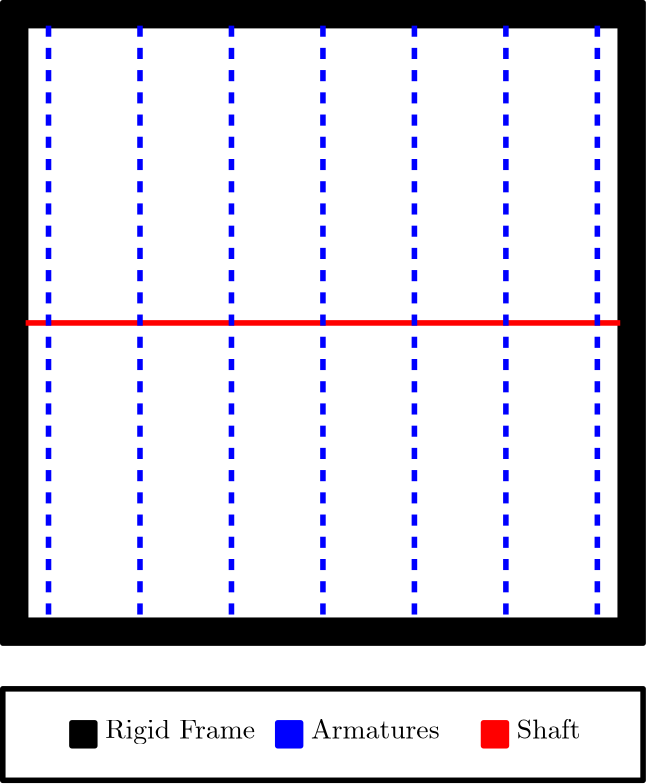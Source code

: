 <?xml version="1.0"?>
<!DOCTYPE ipe SYSTEM "ipe.dtd">
<ipe version="70005" creator="Ipe 7.1.4">
<info created="D:20141011171119" modified="D:20141016182853"/>
<ipestyle name="bigpaper">
<layout paper="10000 6000" origin="0 0" frame="10000 6000"/>
<titlestyle pos="10 10" size="LARGE" color="title"  valign="baseline"/>
</ipestyle>
<ipestyle name="basic">
<symbol name="arrow/arc(spx)">
<path stroke="sym-stroke" fill="sym-stroke" pen="sym-pen">
0 0 m
-1 0.333 l
-1 -0.333 l
h
</path>
</symbol>
<symbol name="arrow/farc(spx)">
<path stroke="sym-stroke" fill="white" pen="sym-pen">
0 0 m
-1 0.333 l
-1 -0.333 l
h
</path>
</symbol>
<symbol name="mark/circle(sx)" transformations="translations">
<path fill="sym-stroke">
0.6 0 0 0.6 0 0 e
0.4 0 0 0.4 0 0 e
</path>
</symbol>
<symbol name="mark/disk(sx)" transformations="translations">
<path fill="sym-stroke">
0.6 0 0 0.6 0 0 e
</path>
</symbol>
<symbol name="mark/fdisk(sfx)" transformations="translations">
<group>
<path fill="sym-fill">
0.5 0 0 0.5 0 0 e
</path>
<path fill="sym-stroke" fillrule="eofill">
0.6 0 0 0.6 0 0 e
0.4 0 0 0.4 0 0 e
</path>
</group>
</symbol>
<symbol name="mark/box(sx)" transformations="translations">
<path fill="sym-stroke" fillrule="eofill">
-0.6 -0.6 m
0.6 -0.6 l
0.6 0.6 l
-0.6 0.6 l
h
-0.4 -0.4 m
0.4 -0.4 l
0.4 0.4 l
-0.4 0.4 l
h
</path>
</symbol>
<symbol name="mark/square(sx)" transformations="translations">
<path fill="sym-stroke">
-0.6 -0.6 m
0.6 -0.6 l
0.6 0.6 l
-0.6 0.6 l
h
</path>
</symbol>
<symbol name="mark/fsquare(sfx)" transformations="translations">
<group>
<path fill="sym-fill">
-0.5 -0.5 m
0.5 -0.5 l
0.5 0.5 l
-0.5 0.5 l
h
</path>
<path fill="sym-stroke" fillrule="eofill">
-0.6 -0.6 m
0.6 -0.6 l
0.6 0.6 l
-0.6 0.6 l
h
-0.4 -0.4 m
0.4 -0.4 l
0.4 0.4 l
-0.4 0.4 l
h
</path>
</group>
</symbol>
<symbol name="mark/cross(sx)" transformations="translations">
<group>
<path fill="sym-stroke">
-0.43 -0.57 m
0.57 0.43 l
0.43 0.57 l
-0.57 -0.43 l
h
</path>
<path fill="sym-stroke">
-0.43 0.57 m
0.57 -0.43 l
0.43 -0.57 l
-0.57 0.43 l
h
</path>
</group>
</symbol>
<symbol name="arrow/fnormal(spx)">
<path stroke="sym-stroke" fill="white" pen="sym-pen">
0 0 m
-1 0.333 l
-1 -0.333 l
h
</path>
</symbol>
<symbol name="arrow/pointed(spx)">
<path stroke="sym-stroke" fill="sym-stroke" pen="sym-pen">
0 0 m
-1 0.333 l
-0.8 0 l
-1 -0.333 l
h
</path>
</symbol>
<symbol name="arrow/fpointed(spx)">
<path stroke="sym-stroke" fill="white" pen="sym-pen">
0 0 m
-1 0.333 l
-0.8 0 l
-1 -0.333 l
h
</path>
</symbol>
<symbol name="arrow/linear(spx)">
<path stroke="sym-stroke" pen="sym-pen">
-1 0.333 m
0 0 l
-1 -0.333 l
</path>
</symbol>
<symbol name="arrow/fdouble(spx)">
<path stroke="sym-stroke" fill="white" pen="sym-pen">
0 0 m
-1 0.333 l
-1 -0.333 l
h
-1 0 m
-2 0.333 l
-2 -0.333 l
h
</path>
</symbol>
<symbol name="arrow/double(spx)">
<path stroke="sym-stroke" fill="sym-stroke" pen="sym-pen">
0 0 m
-1 0.333 l
-1 -0.333 l
h
-1 0 m
-2 0.333 l
-2 -0.333 l
h
</path>
</symbol>
<pen name="heavier" value="0.8"/>
<pen name="fat" value="1.2"/>
<pen name="ultrafat" value="2"/>
<symbolsize name="large" value="5"/>
<symbolsize name="small" value="2"/>
<symbolsize name="tiny" value="1.1"/>
<arrowsize name="large" value="10"/>
<arrowsize name="small" value="5"/>
<arrowsize name="tiny" value="3"/>
<color name="red" value="1 0 0"/>
<color name="green" value="0 1 0"/>
<color name="blue" value="0 0 1"/>
<color name="yellow" value="1 1 0"/>
<color name="orange" value="1 0.647 0"/>
<color name="gold" value="1 0.843 0"/>
<color name="purple" value="0.627 0.125 0.941"/>
<color name="gray" value="0.745"/>
<color name="brown" value="0.647 0.165 0.165"/>
<color name="navy" value="0 0 0.502"/>
<color name="pink" value="1 0.753 0.796"/>
<color name="seagreen" value="0.18 0.545 0.341"/>
<color name="turquoise" value="0.251 0.878 0.816"/>
<color name="violet" value="0.933 0.51 0.933"/>
<color name="darkblue" value="0 0 0.545"/>
<color name="darkcyan" value="0 0.545 0.545"/>
<color name="darkgray" value="0.663"/>
<color name="darkgreen" value="0 0.392 0"/>
<color name="darkmagenta" value="0.545 0 0.545"/>
<color name="darkorange" value="1 0.549 0"/>
<color name="darkred" value="0.545 0 0"/>
<color name="lightblue" value="0.678 0.847 0.902"/>
<color name="lightcyan" value="0.878 1 1"/>
<color name="lightgray" value="0.827"/>
<color name="lightgreen" value="0.565 0.933 0.565"/>
<color name="lightyellow" value="1 1 0.878"/>
<dashstyle name="dashed" value="[4] 0"/>
<dashstyle name="dotted" value="[1 3] 0"/>
<dashstyle name="dash dotted" value="[4 2 1 2] 0"/>
<dashstyle name="dash dot dotted" value="[4 2 1 2 1 2] 0"/>
<textsize name="large" value="\large"/>
<textsize name="Large" value="\Large"/>
<textsize name="LARGE" value="\LARGE"/>
<textsize name="huge" value="\huge"/>
<textsize name="Huge" value="\Huge"/>
<textsize name="small" value="\small"/>
<textsize name="footnote" value="\footnotesize"/>
<textsize name="tiny" value="\tiny"/>
<textstyle name="center" begin="\begin{center}" end="\end{center}"/>
<textstyle name="itemize" begin="\begin{itemize}" end="\end{itemize}"/>
<textstyle name="item" begin="\begin{itemize}\item{}" end="\end{itemize}"/>
<gridsize name="4 pts" value="4"/>
<gridsize name="8 pts (~3 mm)" value="8"/>
<gridsize name="16 pts (~6 mm)" value="16"/>
<gridsize name="32 pts (~12 mm)" value="32"/>
<gridsize name="10 pts (~3.5 mm)" value="10"/>
<gridsize name="20 pts (~7 mm)" value="20"/>
<gridsize name="14 pts (~5 mm)" value="14"/>
<gridsize name="28 pts (~10 mm)" value="28"/>
<gridsize name="56 pts (~20 mm)" value="56"/>
<anglesize name="90 deg" value="90"/>
<anglesize name="60 deg" value="60"/>
<anglesize name="45 deg" value="45"/>
<anglesize name="30 deg" value="30"/>
<anglesize name="22.5 deg" value="22.5"/>
<tiling name="falling" angle="-60" step="4" width="1"/>
<tiling name="rising" angle="30" step="4" width="1"/>
</ipestyle>
<page>
<layer name="alpha"/>
<view layers="alpha" active="alpha"/>
<path layer="alpha" matrix="0.51454 0 0 0.51454 1631.14 1460.26" stroke="black" pen="ultrafat">
2928 3536 m
2928 3120 l
3344 3120 l
3344 3536 l
h
</path>
<path matrix="0.51454 0 0 0.51454 1631.14 1460.26" stroke="black" fill="black" pen="ultrafat">
2912 3552 m
2912 3104 l
3360 3104 l
3360 3552 l
h
</path>
<path matrix="0.51454 0 0 0.51454 1631.14 1460.26" stroke="black" fill="white" pen="ultrafat">
2928 3536 m
2928 3120 l
3344 3120 l
3344 3536 l
h
</path>
<path matrix="0.51454 0 0 0.51454 1631.14 1460.26" stroke="red" fill="red" pen="ultrafat">
2928 3328 m
3344 3328 l
3344 3328 l
</path>
<path matrix="0.51454 0 0 0.51454 1631.14 1460.26" stroke="blue" fill="blue" dash="dashed" pen="ultrafat">
2944 3536 m
2944 3120 l
</path>
<path matrix="0.51454 0 0 0.51454 1631.14 1460.26" stroke="blue" fill="blue" dash="dashed" pen="ultrafat">
3008 3536 m
3008 3120 l
</path>
<path matrix="0.51454 0 0 0.51454 1631.14 1460.26" stroke="blue" fill="blue" dash="dashed" pen="ultrafat">
3072 3536 m
3072 3120 l
</path>
<path matrix="0.51454 0 0 0.51454 1631.14 1460.26" stroke="blue" fill="blue" dash="dashed" pen="ultrafat">
3136 3536 m
3136 3120 l
</path>
<path matrix="0.51454 0 0 0.51454 1631.14 1460.26" stroke="blue" fill="blue" dash="dashed" pen="ultrafat">
3200 3536 m
3200 3120 l
</path>
<path matrix="0.51454 0 0 0.51454 1631.14 1460.26" stroke="blue" fill="blue" dash="dashed" pen="ultrafat">
3264 3536 m
3264 3120 l
</path>
<path matrix="0.51454 0 0 0.51454 1631.14 1460.26" stroke="blue" fill="blue" dash="dashed" pen="ultrafat">
3328 3536 m
3328 3120 l
</path>
<path matrix="0.51454 0 0 0.51454 1631.14 1460.26" stroke="black" pen="ultrafat">
2912 3072 m
2912 3008 l
3360 3008 l
3360 3072 l
h
</path>
<path matrix="0.51454 0 0 0.51454 1647.8 1456.24" stroke="black" fill="black" pen="ultrafat">
2928 3056 m
2928 3040 l
2944 3040 l
2944 3056 l
h
</path>
<text matrix="0.51454 0 0 0.51454 1651.53 1458.83" transformations="translations" pos="2944 3040" stroke="black" type="label" width="53.992" height="6.926" depth="1.93" valign="baseline">Rigid Frame</text>
<path matrix="0.51454 0 0 0.51454 1721.89 1456.24" stroke="blue" fill="blue" pen="ultrafat">
2928 3056 m
2928 3040 l
2944 3040 l
2944 3056 l
h
</path>
<text matrix="0.51454 0 0 0.51454 1725.62 1458.83" transformations="translations" pos="2944 3040" stroke="black" type="label" width="46.326" height="6.808" depth="0" valign="baseline">Armatures</text>
<path matrix="0.51454 0 0 0.51454 1795.98 1456.24" stroke="red" fill="red" pen="ultrafat">
2928 3056 m
2928 3040 l
2944 3040 l
2944 3056 l
h
</path>
<text matrix="0.51454 0 0 0.51454 1799.72 1458.83" transformations="translations" pos="2944 3040" stroke="black" type="label" width="22.969" height="6.918" depth="0" valign="baseline">Shaft</text>
</page>
</ipe>
